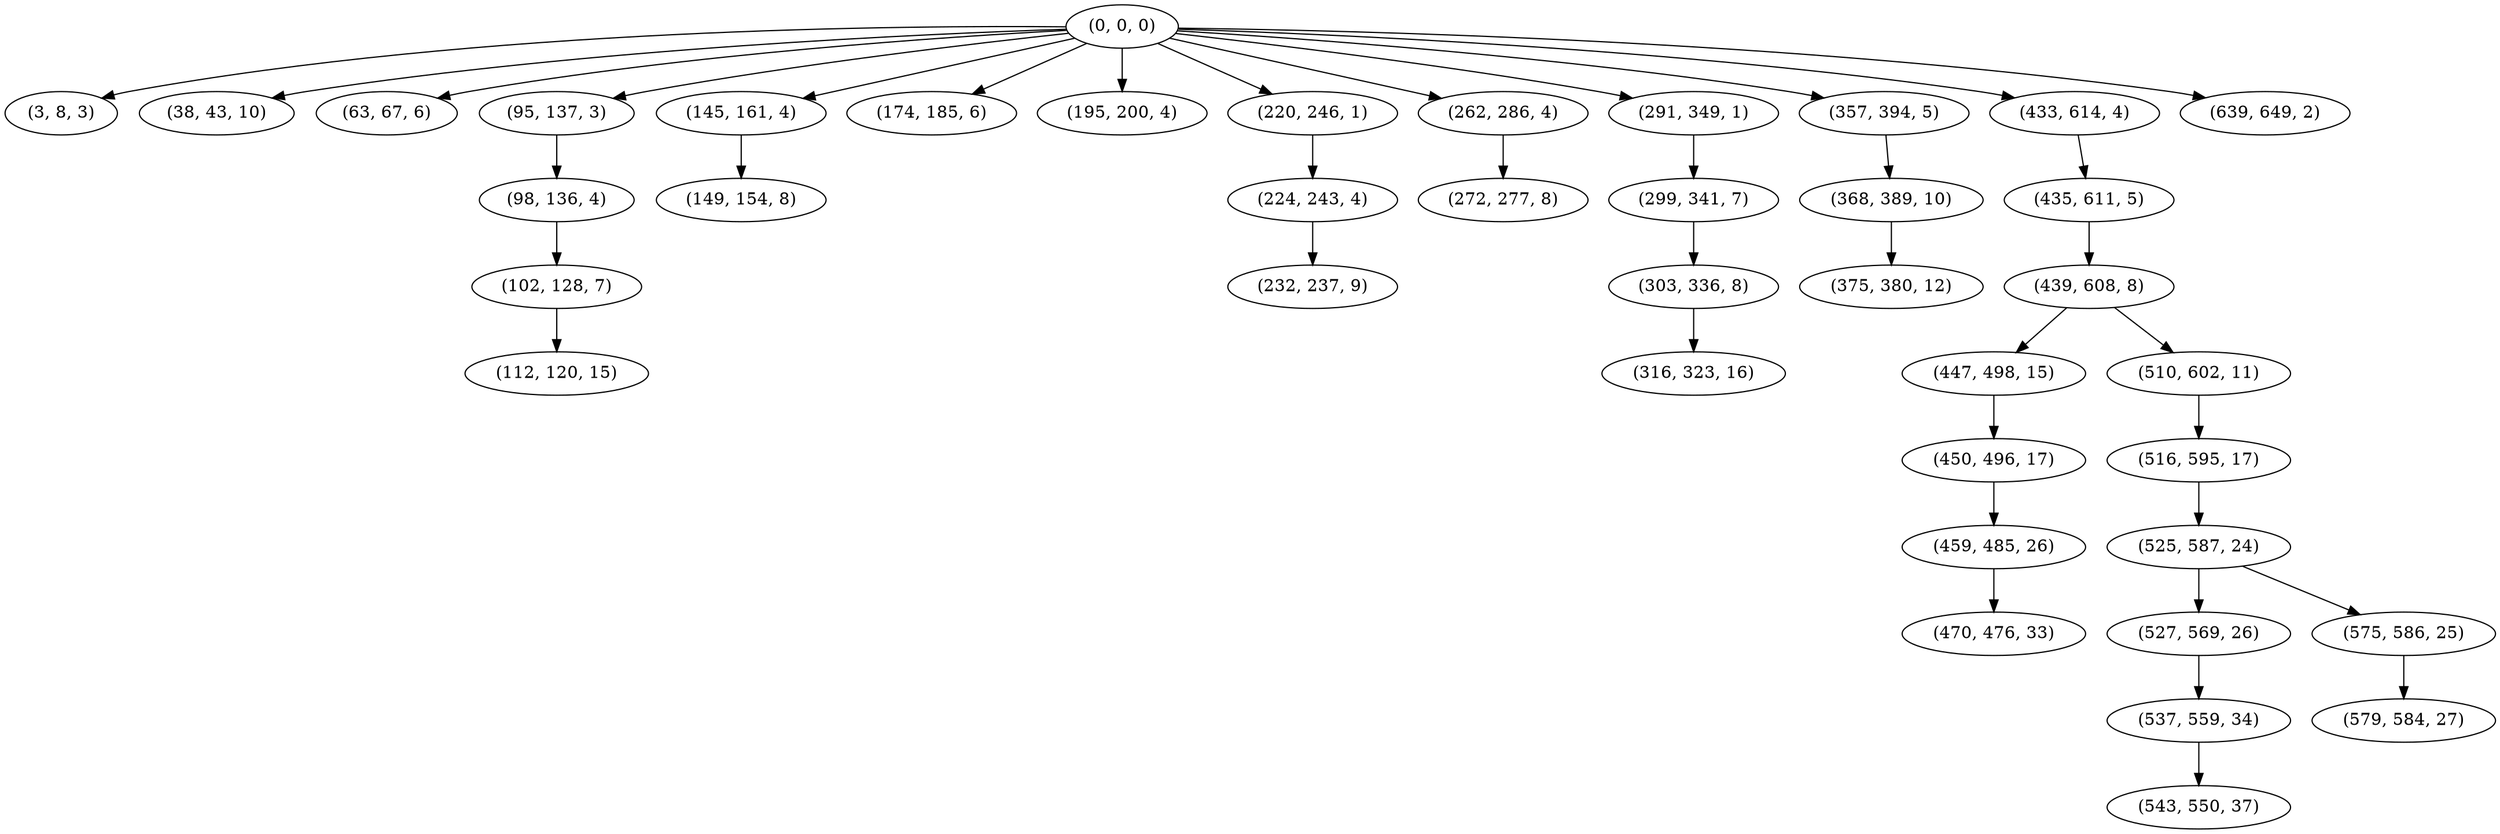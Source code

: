 digraph tree {
    "(0, 0, 0)";
    "(3, 8, 3)";
    "(38, 43, 10)";
    "(63, 67, 6)";
    "(95, 137, 3)";
    "(98, 136, 4)";
    "(102, 128, 7)";
    "(112, 120, 15)";
    "(145, 161, 4)";
    "(149, 154, 8)";
    "(174, 185, 6)";
    "(195, 200, 4)";
    "(220, 246, 1)";
    "(224, 243, 4)";
    "(232, 237, 9)";
    "(262, 286, 4)";
    "(272, 277, 8)";
    "(291, 349, 1)";
    "(299, 341, 7)";
    "(303, 336, 8)";
    "(316, 323, 16)";
    "(357, 394, 5)";
    "(368, 389, 10)";
    "(375, 380, 12)";
    "(433, 614, 4)";
    "(435, 611, 5)";
    "(439, 608, 8)";
    "(447, 498, 15)";
    "(450, 496, 17)";
    "(459, 485, 26)";
    "(470, 476, 33)";
    "(510, 602, 11)";
    "(516, 595, 17)";
    "(525, 587, 24)";
    "(527, 569, 26)";
    "(537, 559, 34)";
    "(543, 550, 37)";
    "(575, 586, 25)";
    "(579, 584, 27)";
    "(639, 649, 2)";
    "(0, 0, 0)" -> "(3, 8, 3)";
    "(0, 0, 0)" -> "(38, 43, 10)";
    "(0, 0, 0)" -> "(63, 67, 6)";
    "(0, 0, 0)" -> "(95, 137, 3)";
    "(0, 0, 0)" -> "(145, 161, 4)";
    "(0, 0, 0)" -> "(174, 185, 6)";
    "(0, 0, 0)" -> "(195, 200, 4)";
    "(0, 0, 0)" -> "(220, 246, 1)";
    "(0, 0, 0)" -> "(262, 286, 4)";
    "(0, 0, 0)" -> "(291, 349, 1)";
    "(0, 0, 0)" -> "(357, 394, 5)";
    "(0, 0, 0)" -> "(433, 614, 4)";
    "(0, 0, 0)" -> "(639, 649, 2)";
    "(95, 137, 3)" -> "(98, 136, 4)";
    "(98, 136, 4)" -> "(102, 128, 7)";
    "(102, 128, 7)" -> "(112, 120, 15)";
    "(145, 161, 4)" -> "(149, 154, 8)";
    "(220, 246, 1)" -> "(224, 243, 4)";
    "(224, 243, 4)" -> "(232, 237, 9)";
    "(262, 286, 4)" -> "(272, 277, 8)";
    "(291, 349, 1)" -> "(299, 341, 7)";
    "(299, 341, 7)" -> "(303, 336, 8)";
    "(303, 336, 8)" -> "(316, 323, 16)";
    "(357, 394, 5)" -> "(368, 389, 10)";
    "(368, 389, 10)" -> "(375, 380, 12)";
    "(433, 614, 4)" -> "(435, 611, 5)";
    "(435, 611, 5)" -> "(439, 608, 8)";
    "(439, 608, 8)" -> "(447, 498, 15)";
    "(439, 608, 8)" -> "(510, 602, 11)";
    "(447, 498, 15)" -> "(450, 496, 17)";
    "(450, 496, 17)" -> "(459, 485, 26)";
    "(459, 485, 26)" -> "(470, 476, 33)";
    "(510, 602, 11)" -> "(516, 595, 17)";
    "(516, 595, 17)" -> "(525, 587, 24)";
    "(525, 587, 24)" -> "(527, 569, 26)";
    "(525, 587, 24)" -> "(575, 586, 25)";
    "(527, 569, 26)" -> "(537, 559, 34)";
    "(537, 559, 34)" -> "(543, 550, 37)";
    "(575, 586, 25)" -> "(579, 584, 27)";
}
